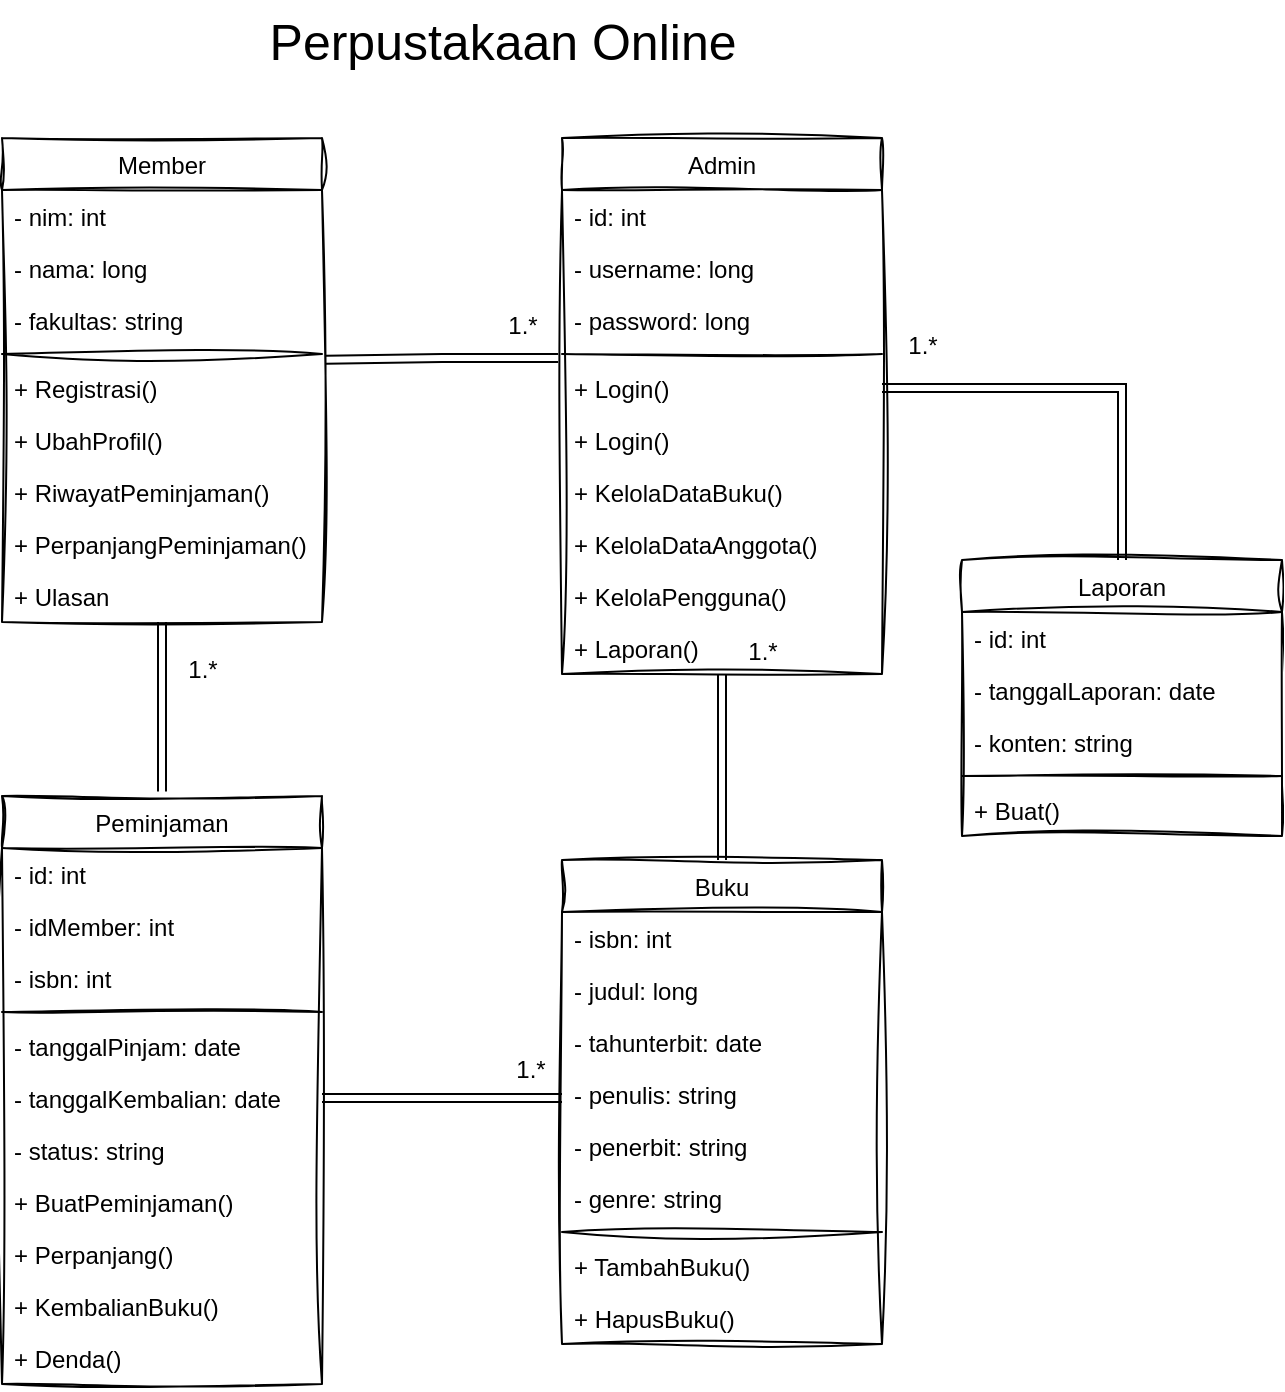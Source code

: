 <mxfile version="24.4.13" type="github">
  <diagram id="C5RBs43oDa-KdzZeNtuy" name="Page-1">
    <mxGraphModel dx="1226" dy="669" grid="1" gridSize="10" guides="1" tooltips="1" connect="1" arrows="1" fold="1" page="1" pageScale="1" pageWidth="827" pageHeight="1169" math="0" shadow="0">
      <root>
        <mxCell id="WIyWlLk6GJQsqaUBKTNV-0" />
        <mxCell id="WIyWlLk6GJQsqaUBKTNV-1" parent="WIyWlLk6GJQsqaUBKTNV-0" />
        <mxCell id="R5icSawyZnzho5_5f8JB-54" style="edgeStyle=orthogonalEdgeStyle;rounded=0;orthogonalLoop=1;jettySize=auto;html=1;entryX=0.5;entryY=0;entryDx=0;entryDy=0;shape=link;" edge="1" parent="WIyWlLk6GJQsqaUBKTNV-1" source="zkfFHV4jXpPFQw0GAbJ--0" target="R5icSawyZnzho5_5f8JB-31">
          <mxGeometry relative="1" as="geometry" />
        </mxCell>
        <mxCell id="zkfFHV4jXpPFQw0GAbJ--0" value="Member" style="swimlane;fontStyle=0;align=center;verticalAlign=top;childLayout=stackLayout;horizontal=1;startSize=26;horizontalStack=0;resizeParent=1;resizeLast=0;collapsible=1;marginBottom=0;rounded=0;shadow=0;strokeWidth=1;sketch=1;curveFitting=1;jiggle=2;" parent="WIyWlLk6GJQsqaUBKTNV-1" vertex="1">
          <mxGeometry x="150" y="159" width="160" height="242" as="geometry">
            <mxRectangle x="230" y="140" width="160" height="26" as="alternateBounds" />
          </mxGeometry>
        </mxCell>
        <mxCell id="zkfFHV4jXpPFQw0GAbJ--1" value="- nim: int" style="text;align=left;verticalAlign=top;spacingLeft=4;spacingRight=4;overflow=hidden;rotatable=0;points=[[0,0.5],[1,0.5]];portConstraint=eastwest;sketch=1;curveFitting=1;jiggle=2;" parent="zkfFHV4jXpPFQw0GAbJ--0" vertex="1">
          <mxGeometry y="26" width="160" height="26" as="geometry" />
        </mxCell>
        <mxCell id="zkfFHV4jXpPFQw0GAbJ--2" value="- nama: long" style="text;align=left;verticalAlign=top;spacingLeft=4;spacingRight=4;overflow=hidden;rotatable=0;points=[[0,0.5],[1,0.5]];portConstraint=eastwest;rounded=0;shadow=0;html=0;sketch=1;curveFitting=1;jiggle=2;" parent="zkfFHV4jXpPFQw0GAbJ--0" vertex="1">
          <mxGeometry y="52" width="160" height="26" as="geometry" />
        </mxCell>
        <mxCell id="zkfFHV4jXpPFQw0GAbJ--5" value="- fakultas: string" style="text;align=left;verticalAlign=top;spacingLeft=4;spacingRight=4;overflow=hidden;rotatable=0;points=[[0,0.5],[1,0.5]];portConstraint=eastwest;sketch=1;curveFitting=1;jiggle=2;" parent="zkfFHV4jXpPFQw0GAbJ--0" vertex="1">
          <mxGeometry y="78" width="160" height="26" as="geometry" />
        </mxCell>
        <mxCell id="zkfFHV4jXpPFQw0GAbJ--4" value="" style="line;html=1;strokeWidth=1;align=left;verticalAlign=middle;spacingTop=-1;spacingLeft=3;spacingRight=3;rotatable=0;labelPosition=right;points=[];portConstraint=eastwest;sketch=1;curveFitting=1;jiggle=2;" parent="zkfFHV4jXpPFQw0GAbJ--0" vertex="1">
          <mxGeometry y="104" width="160" height="8" as="geometry" />
        </mxCell>
        <mxCell id="R5icSawyZnzho5_5f8JB-7" value="+ Registrasi()" style="text;align=left;verticalAlign=top;spacingLeft=4;spacingRight=4;overflow=hidden;rotatable=0;points=[[0,0.5],[1,0.5]];portConstraint=eastwest;sketch=1;curveFitting=1;jiggle=2;" vertex="1" parent="zkfFHV4jXpPFQw0GAbJ--0">
          <mxGeometry y="112" width="160" height="26" as="geometry" />
        </mxCell>
        <mxCell id="R5icSawyZnzho5_5f8JB-8" value="+ UbahProfil()" style="text;align=left;verticalAlign=top;spacingLeft=4;spacingRight=4;overflow=hidden;rotatable=0;points=[[0,0.5],[1,0.5]];portConstraint=eastwest;rounded=0;shadow=0;html=0;sketch=1;curveFitting=1;jiggle=2;" vertex="1" parent="zkfFHV4jXpPFQw0GAbJ--0">
          <mxGeometry y="138" width="160" height="26" as="geometry" />
        </mxCell>
        <mxCell id="R5icSawyZnzho5_5f8JB-9" value="+ RiwayatPeminjaman()" style="text;align=left;verticalAlign=top;spacingLeft=4;spacingRight=4;overflow=hidden;rotatable=0;points=[[0,0.5],[1,0.5]];portConstraint=eastwest;rounded=0;shadow=0;html=0;sketch=1;curveFitting=1;jiggle=2;" vertex="1" parent="zkfFHV4jXpPFQw0GAbJ--0">
          <mxGeometry y="164" width="160" height="26" as="geometry" />
        </mxCell>
        <mxCell id="R5icSawyZnzho5_5f8JB-13" value="+ PerpanjangPeminjaman()" style="text;align=left;verticalAlign=top;spacingLeft=4;spacingRight=4;overflow=hidden;rotatable=0;points=[[0,0.5],[1,0.5]];portConstraint=eastwest;rounded=0;shadow=0;html=0;sketch=1;curveFitting=1;jiggle=2;" vertex="1" parent="zkfFHV4jXpPFQw0GAbJ--0">
          <mxGeometry y="190" width="160" height="26" as="geometry" />
        </mxCell>
        <mxCell id="R5icSawyZnzho5_5f8JB-14" value="+ Ulasan" style="text;align=left;verticalAlign=top;spacingLeft=4;spacingRight=4;overflow=hidden;rotatable=0;points=[[0,0.5],[1,0.5]];portConstraint=eastwest;rounded=0;shadow=0;html=0;sketch=1;curveFitting=1;jiggle=2;" vertex="1" parent="zkfFHV4jXpPFQw0GAbJ--0">
          <mxGeometry y="216" width="160" height="26" as="geometry" />
        </mxCell>
        <mxCell id="Qr5oubj7awwsUT29AdSf-0" value="&lt;font size=&quot;1&quot; style=&quot;&quot;&gt;&lt;span style=&quot;font-size: 25px;&quot;&gt;Perpustakaan Online&lt;/span&gt;&lt;/font&gt;" style="text;html=1;align=center;verticalAlign=middle;resizable=0;points=[];autosize=1;strokeColor=none;fillColor=none;strokeWidth=3;" parent="WIyWlLk6GJQsqaUBKTNV-1" vertex="1">
          <mxGeometry x="270" y="90" width="260" height="40" as="geometry" />
        </mxCell>
        <mxCell id="R5icSawyZnzho5_5f8JB-0" value="Buku" style="swimlane;fontStyle=0;align=center;verticalAlign=top;childLayout=stackLayout;horizontal=1;startSize=26;horizontalStack=0;resizeParent=1;resizeLast=0;collapsible=1;marginBottom=0;rounded=0;shadow=0;strokeWidth=1;sketch=1;curveFitting=1;jiggle=2;" vertex="1" parent="WIyWlLk6GJQsqaUBKTNV-1">
          <mxGeometry x="430" y="520" width="160" height="242" as="geometry">
            <mxRectangle x="230" y="140" width="160" height="26" as="alternateBounds" />
          </mxGeometry>
        </mxCell>
        <mxCell id="R5icSawyZnzho5_5f8JB-1" value="- isbn: int" style="text;align=left;verticalAlign=top;spacingLeft=4;spacingRight=4;overflow=hidden;rotatable=0;points=[[0,0.5],[1,0.5]];portConstraint=eastwest;sketch=1;curveFitting=1;jiggle=2;" vertex="1" parent="R5icSawyZnzho5_5f8JB-0">
          <mxGeometry y="26" width="160" height="26" as="geometry" />
        </mxCell>
        <mxCell id="R5icSawyZnzho5_5f8JB-2" value="- judul: long" style="text;align=left;verticalAlign=top;spacingLeft=4;spacingRight=4;overflow=hidden;rotatable=0;points=[[0,0.5],[1,0.5]];portConstraint=eastwest;rounded=0;shadow=0;html=0;sketch=1;curveFitting=1;jiggle=2;" vertex="1" parent="R5icSawyZnzho5_5f8JB-0">
          <mxGeometry y="52" width="160" height="26" as="geometry" />
        </mxCell>
        <mxCell id="R5icSawyZnzho5_5f8JB-52" value="- tahunterbit: date" style="text;align=left;verticalAlign=top;spacingLeft=4;spacingRight=4;overflow=hidden;rotatable=0;points=[[0,0.5],[1,0.5]];portConstraint=eastwest;rounded=0;shadow=0;html=0;sketch=1;curveFitting=1;jiggle=2;" vertex="1" parent="R5icSawyZnzho5_5f8JB-0">
          <mxGeometry y="78" width="160" height="26" as="geometry" />
        </mxCell>
        <mxCell id="R5icSawyZnzho5_5f8JB-53" value="- penulis: string" style="text;align=left;verticalAlign=top;spacingLeft=4;spacingRight=4;overflow=hidden;rotatable=0;points=[[0,0.5],[1,0.5]];portConstraint=eastwest;rounded=0;shadow=0;html=0;sketch=1;curveFitting=1;jiggle=2;" vertex="1" parent="R5icSawyZnzho5_5f8JB-0">
          <mxGeometry y="104" width="160" height="26" as="geometry" />
        </mxCell>
        <mxCell id="R5icSawyZnzho5_5f8JB-3" value="- penerbit: string" style="text;align=left;verticalAlign=top;spacingLeft=4;spacingRight=4;overflow=hidden;rotatable=0;points=[[0,0.5],[1,0.5]];portConstraint=eastwest;rounded=0;shadow=0;html=0;sketch=1;curveFitting=1;jiggle=2;" vertex="1" parent="R5icSawyZnzho5_5f8JB-0">
          <mxGeometry y="130" width="160" height="26" as="geometry" />
        </mxCell>
        <mxCell id="R5icSawyZnzho5_5f8JB-5" value="- genre: string" style="text;align=left;verticalAlign=top;spacingLeft=4;spacingRight=4;overflow=hidden;rotatable=0;points=[[0,0.5],[1,0.5]];portConstraint=eastwest;sketch=1;curveFitting=1;jiggle=2;" vertex="1" parent="R5icSawyZnzho5_5f8JB-0">
          <mxGeometry y="156" width="160" height="26" as="geometry" />
        </mxCell>
        <mxCell id="R5icSawyZnzho5_5f8JB-4" value="" style="line;html=1;strokeWidth=1;align=left;verticalAlign=middle;spacingTop=-1;spacingLeft=3;spacingRight=3;rotatable=0;labelPosition=right;points=[];portConstraint=eastwest;sketch=1;curveFitting=1;jiggle=2;" vertex="1" parent="R5icSawyZnzho5_5f8JB-0">
          <mxGeometry y="182" width="160" height="8" as="geometry" />
        </mxCell>
        <mxCell id="R5icSawyZnzho5_5f8JB-10" value="+ TambahBuku()" style="text;align=left;verticalAlign=top;spacingLeft=4;spacingRight=4;overflow=hidden;rotatable=0;points=[[0,0.5],[1,0.5]];portConstraint=eastwest;rounded=0;shadow=0;html=0;sketch=1;curveFitting=1;jiggle=2;" vertex="1" parent="R5icSawyZnzho5_5f8JB-0">
          <mxGeometry y="190" width="160" height="26" as="geometry" />
        </mxCell>
        <mxCell id="R5icSawyZnzho5_5f8JB-65" value="+ HapusBuku()" style="text;align=left;verticalAlign=top;spacingLeft=4;spacingRight=4;overflow=hidden;rotatable=0;points=[[0,0.5],[1,0.5]];portConstraint=eastwest;rounded=0;shadow=0;html=0;sketch=1;curveFitting=1;jiggle=2;" vertex="1" parent="R5icSawyZnzho5_5f8JB-0">
          <mxGeometry y="216" width="160" height="26" as="geometry" />
        </mxCell>
        <mxCell id="R5icSawyZnzho5_5f8JB-16" value="1.*" style="text;html=1;align=center;verticalAlign=middle;resizable=0;points=[];autosize=1;strokeColor=none;fillColor=none;" vertex="1" parent="WIyWlLk6GJQsqaUBKTNV-1">
          <mxGeometry x="230" y="410" width="40" height="30" as="geometry" />
        </mxCell>
        <mxCell id="R5icSawyZnzho5_5f8JB-51" style="edgeStyle=orthogonalEdgeStyle;rounded=0;orthogonalLoop=1;jettySize=auto;html=1;entryX=0.5;entryY=0;entryDx=0;entryDy=0;shape=link;" edge="1" parent="WIyWlLk6GJQsqaUBKTNV-1" source="R5icSawyZnzho5_5f8JB-18" target="R5icSawyZnzho5_5f8JB-0">
          <mxGeometry relative="1" as="geometry" />
        </mxCell>
        <mxCell id="R5icSawyZnzho5_5f8JB-18" value="Admin" style="swimlane;fontStyle=0;align=center;verticalAlign=top;childLayout=stackLayout;horizontal=1;startSize=26;horizontalStack=0;resizeParent=1;resizeLast=0;collapsible=1;marginBottom=0;rounded=0;shadow=0;strokeWidth=1;sketch=1;curveFitting=1;jiggle=2;" vertex="1" parent="WIyWlLk6GJQsqaUBKTNV-1">
          <mxGeometry x="430" y="159" width="160" height="268" as="geometry">
            <mxRectangle x="230" y="140" width="160" height="26" as="alternateBounds" />
          </mxGeometry>
        </mxCell>
        <mxCell id="R5icSawyZnzho5_5f8JB-19" value="- id: int" style="text;align=left;verticalAlign=top;spacingLeft=4;spacingRight=4;overflow=hidden;rotatable=0;points=[[0,0.5],[1,0.5]];portConstraint=eastwest;sketch=1;curveFitting=1;jiggle=2;" vertex="1" parent="R5icSawyZnzho5_5f8JB-18">
          <mxGeometry y="26" width="160" height="26" as="geometry" />
        </mxCell>
        <mxCell id="R5icSawyZnzho5_5f8JB-20" value="- username: long" style="text;align=left;verticalAlign=top;spacingLeft=4;spacingRight=4;overflow=hidden;rotatable=0;points=[[0,0.5],[1,0.5]];portConstraint=eastwest;rounded=0;shadow=0;html=0;sketch=1;curveFitting=1;jiggle=2;" vertex="1" parent="R5icSawyZnzho5_5f8JB-18">
          <mxGeometry y="52" width="160" height="26" as="geometry" />
        </mxCell>
        <mxCell id="R5icSawyZnzho5_5f8JB-21" value="- password: long" style="text;align=left;verticalAlign=top;spacingLeft=4;spacingRight=4;overflow=hidden;rotatable=0;points=[[0,0.5],[1,0.5]];portConstraint=eastwest;rounded=0;shadow=0;html=0;sketch=1;curveFitting=1;jiggle=2;" vertex="1" parent="R5icSawyZnzho5_5f8JB-18">
          <mxGeometry y="78" width="160" height="26" as="geometry" />
        </mxCell>
        <mxCell id="R5icSawyZnzho5_5f8JB-23" value="" style="line;html=1;strokeWidth=1;align=left;verticalAlign=middle;spacingTop=-1;spacingLeft=3;spacingRight=3;rotatable=0;labelPosition=right;points=[];portConstraint=eastwest;sketch=1;curveFitting=1;jiggle=2;" vertex="1" parent="R5icSawyZnzho5_5f8JB-18">
          <mxGeometry y="104" width="160" height="8" as="geometry" />
        </mxCell>
        <mxCell id="R5icSawyZnzho5_5f8JB-22" value="+ Login()" style="text;align=left;verticalAlign=top;spacingLeft=4;spacingRight=4;overflow=hidden;rotatable=0;points=[[0,0.5],[1,0.5]];portConstraint=eastwest;sketch=1;curveFitting=1;jiggle=2;" vertex="1" parent="R5icSawyZnzho5_5f8JB-18">
          <mxGeometry y="112" width="160" height="26" as="geometry" />
        </mxCell>
        <mxCell id="R5icSawyZnzho5_5f8JB-77" value="+ Login()" style="text;align=left;verticalAlign=top;spacingLeft=4;spacingRight=4;overflow=hidden;rotatable=0;points=[[0,0.5],[1,0.5]];portConstraint=eastwest;sketch=1;curveFitting=1;jiggle=2;" vertex="1" parent="R5icSawyZnzho5_5f8JB-18">
          <mxGeometry y="138" width="160" height="26" as="geometry" />
        </mxCell>
        <mxCell id="R5icSawyZnzho5_5f8JB-24" value="+ KelolaDataBuku()" style="text;align=left;verticalAlign=top;spacingLeft=4;spacingRight=4;overflow=hidden;rotatable=0;points=[[0,0.5],[1,0.5]];portConstraint=eastwest;rounded=0;shadow=0;html=0;sketch=1;curveFitting=1;jiggle=2;" vertex="1" parent="R5icSawyZnzho5_5f8JB-18">
          <mxGeometry y="164" width="160" height="26" as="geometry" />
        </mxCell>
        <mxCell id="R5icSawyZnzho5_5f8JB-25" value="+ KelolaDataAnggota()" style="text;align=left;verticalAlign=top;spacingLeft=4;spacingRight=4;overflow=hidden;rotatable=0;points=[[0,0.5],[1,0.5]];portConstraint=eastwest;rounded=0;shadow=0;html=0;sketch=1;curveFitting=1;jiggle=2;" vertex="1" parent="R5icSawyZnzho5_5f8JB-18">
          <mxGeometry y="190" width="160" height="26" as="geometry" />
        </mxCell>
        <mxCell id="R5icSawyZnzho5_5f8JB-26" value="+ KelolaPengguna()" style="text;align=left;verticalAlign=top;spacingLeft=4;spacingRight=4;overflow=hidden;rotatable=0;points=[[0,0.5],[1,0.5]];portConstraint=eastwest;rounded=0;shadow=0;html=0;sketch=1;curveFitting=1;jiggle=2;" vertex="1" parent="R5icSawyZnzho5_5f8JB-18">
          <mxGeometry y="216" width="160" height="26" as="geometry" />
        </mxCell>
        <mxCell id="R5icSawyZnzho5_5f8JB-27" value="+ Laporan()" style="text;align=left;verticalAlign=top;spacingLeft=4;spacingRight=4;overflow=hidden;rotatable=0;points=[[0,0.5],[1,0.5]];portConstraint=eastwest;rounded=0;shadow=0;html=0;sketch=1;curveFitting=1;jiggle=2;" vertex="1" parent="R5icSawyZnzho5_5f8JB-18">
          <mxGeometry y="242" width="160" height="26" as="geometry" />
        </mxCell>
        <mxCell id="R5icSawyZnzho5_5f8JB-31" value="Peminjaman" style="swimlane;fontStyle=0;align=center;verticalAlign=top;childLayout=stackLayout;horizontal=1;startSize=26;horizontalStack=0;resizeParent=1;resizeLast=0;collapsible=1;marginBottom=0;rounded=0;shadow=0;strokeWidth=1;sketch=1;curveFitting=1;jiggle=2;" vertex="1" parent="WIyWlLk6GJQsqaUBKTNV-1">
          <mxGeometry x="150" y="488" width="160" height="294" as="geometry">
            <mxRectangle x="230" y="140" width="160" height="26" as="alternateBounds" />
          </mxGeometry>
        </mxCell>
        <mxCell id="R5icSawyZnzho5_5f8JB-32" value="- id: int" style="text;align=left;verticalAlign=top;spacingLeft=4;spacingRight=4;overflow=hidden;rotatable=0;points=[[0,0.5],[1,0.5]];portConstraint=eastwest;sketch=1;curveFitting=1;jiggle=2;" vertex="1" parent="R5icSawyZnzho5_5f8JB-31">
          <mxGeometry y="26" width="160" height="26" as="geometry" />
        </mxCell>
        <mxCell id="R5icSawyZnzho5_5f8JB-33" value="- idMember: int" style="text;align=left;verticalAlign=top;spacingLeft=4;spacingRight=4;overflow=hidden;rotatable=0;points=[[0,0.5],[1,0.5]];portConstraint=eastwest;rounded=0;shadow=0;html=0;sketch=1;curveFitting=1;jiggle=2;" vertex="1" parent="R5icSawyZnzho5_5f8JB-31">
          <mxGeometry y="52" width="160" height="26" as="geometry" />
        </mxCell>
        <mxCell id="R5icSawyZnzho5_5f8JB-34" value="- isbn: int" style="text;align=left;verticalAlign=top;spacingLeft=4;spacingRight=4;overflow=hidden;rotatable=0;points=[[0,0.5],[1,0.5]];portConstraint=eastwest;rounded=0;shadow=0;html=0;sketch=1;curveFitting=1;jiggle=2;" vertex="1" parent="R5icSawyZnzho5_5f8JB-31">
          <mxGeometry y="78" width="160" height="26" as="geometry" />
        </mxCell>
        <mxCell id="R5icSawyZnzho5_5f8JB-36" value="" style="line;html=1;strokeWidth=1;align=left;verticalAlign=middle;spacingTop=-1;spacingLeft=3;spacingRight=3;rotatable=0;labelPosition=right;points=[];portConstraint=eastwest;sketch=1;curveFitting=1;jiggle=2;" vertex="1" parent="R5icSawyZnzho5_5f8JB-31">
          <mxGeometry y="104" width="160" height="8" as="geometry" />
        </mxCell>
        <mxCell id="R5icSawyZnzho5_5f8JB-37" value="- tanggalPinjam: date" style="text;align=left;verticalAlign=top;spacingLeft=4;spacingRight=4;overflow=hidden;rotatable=0;points=[[0,0.5],[1,0.5]];portConstraint=eastwest;rounded=0;shadow=0;html=0;sketch=1;curveFitting=1;jiggle=2;" vertex="1" parent="R5icSawyZnzho5_5f8JB-31">
          <mxGeometry y="112" width="160" height="26" as="geometry" />
        </mxCell>
        <mxCell id="R5icSawyZnzho5_5f8JB-48" style="edgeStyle=orthogonalEdgeStyle;rounded=0;orthogonalLoop=1;jettySize=auto;html=1;shape=link;" edge="1" parent="R5icSawyZnzho5_5f8JB-31" source="R5icSawyZnzho5_5f8JB-39">
          <mxGeometry relative="1" as="geometry">
            <mxPoint x="280" y="151" as="targetPoint" />
          </mxGeometry>
        </mxCell>
        <mxCell id="R5icSawyZnzho5_5f8JB-39" value="- tanggalKembalian: date" style="text;align=left;verticalAlign=top;spacingLeft=4;spacingRight=4;overflow=hidden;rotatable=0;points=[[0,0.5],[1,0.5]];portConstraint=eastwest;rounded=0;shadow=0;html=0;sketch=1;curveFitting=1;jiggle=2;" vertex="1" parent="R5icSawyZnzho5_5f8JB-31">
          <mxGeometry y="138" width="160" height="26" as="geometry" />
        </mxCell>
        <mxCell id="R5icSawyZnzho5_5f8JB-40" value="- status: string" style="text;align=left;verticalAlign=top;spacingLeft=4;spacingRight=4;overflow=hidden;rotatable=0;points=[[0,0.5],[1,0.5]];portConstraint=eastwest;rounded=0;shadow=0;html=0;sketch=1;curveFitting=1;jiggle=2;" vertex="1" parent="R5icSawyZnzho5_5f8JB-31">
          <mxGeometry y="164" width="160" height="26" as="geometry" />
        </mxCell>
        <mxCell id="R5icSawyZnzho5_5f8JB-41" value="+ BuatPeminjaman()" style="text;align=left;verticalAlign=top;spacingLeft=4;spacingRight=4;overflow=hidden;rotatable=0;points=[[0,0.5],[1,0.5]];portConstraint=eastwest;rounded=0;shadow=0;html=0;sketch=1;curveFitting=1;jiggle=2;" vertex="1" parent="R5icSawyZnzho5_5f8JB-31">
          <mxGeometry y="190" width="160" height="26" as="geometry" />
        </mxCell>
        <mxCell id="R5icSawyZnzho5_5f8JB-43" value="+ Perpanjang()" style="text;align=left;verticalAlign=top;spacingLeft=4;spacingRight=4;overflow=hidden;rotatable=0;points=[[0,0.5],[1,0.5]];portConstraint=eastwest;rounded=0;shadow=0;html=0;sketch=1;curveFitting=1;jiggle=2;" vertex="1" parent="R5icSawyZnzho5_5f8JB-31">
          <mxGeometry y="216" width="160" height="26" as="geometry" />
        </mxCell>
        <mxCell id="R5icSawyZnzho5_5f8JB-44" value="+ KembalianBuku()" style="text;align=left;verticalAlign=top;spacingLeft=4;spacingRight=4;overflow=hidden;rotatable=0;points=[[0,0.5],[1,0.5]];portConstraint=eastwest;rounded=0;shadow=0;html=0;sketch=1;curveFitting=1;jiggle=2;" vertex="1" parent="R5icSawyZnzho5_5f8JB-31">
          <mxGeometry y="242" width="160" height="26" as="geometry" />
        </mxCell>
        <mxCell id="R5icSawyZnzho5_5f8JB-45" value="+ Denda()" style="text;align=left;verticalAlign=top;spacingLeft=4;spacingRight=4;overflow=hidden;rotatable=0;points=[[0,0.5],[1,0.5]];portConstraint=eastwest;rounded=0;shadow=0;html=0;sketch=1;curveFitting=1;jiggle=2;" vertex="1" parent="R5icSawyZnzho5_5f8JB-31">
          <mxGeometry y="268" width="160" height="26" as="geometry" />
        </mxCell>
        <mxCell id="R5icSawyZnzho5_5f8JB-38" value="1.*" style="text;html=1;align=center;verticalAlign=middle;resizable=0;points=[];autosize=1;strokeColor=none;fillColor=none;" vertex="1" parent="WIyWlLk6GJQsqaUBKTNV-1">
          <mxGeometry x="510" y="401" width="40" height="30" as="geometry" />
        </mxCell>
        <mxCell id="R5icSawyZnzho5_5f8JB-50" style="edgeStyle=orthogonalEdgeStyle;rounded=0;orthogonalLoop=1;jettySize=auto;html=1;entryX=1.012;entryY=-0.045;entryDx=0;entryDy=0;entryPerimeter=0;exitX=-0.012;exitY=-0.077;exitDx=0;exitDy=0;exitPerimeter=0;shape=link;" edge="1" parent="WIyWlLk6GJQsqaUBKTNV-1" source="R5icSawyZnzho5_5f8JB-22" target="R5icSawyZnzho5_5f8JB-7">
          <mxGeometry relative="1" as="geometry" />
        </mxCell>
        <mxCell id="R5icSawyZnzho5_5f8JB-55" value="1.*" style="text;html=1;align=center;verticalAlign=middle;resizable=0;points=[];autosize=1;strokeColor=none;fillColor=none;" vertex="1" parent="WIyWlLk6GJQsqaUBKTNV-1">
          <mxGeometry x="394" y="610" width="40" height="30" as="geometry" />
        </mxCell>
        <mxCell id="R5icSawyZnzho5_5f8JB-67" value="Laporan" style="swimlane;fontStyle=0;align=center;verticalAlign=top;childLayout=stackLayout;horizontal=1;startSize=26;horizontalStack=0;resizeParent=1;resizeLast=0;collapsible=1;marginBottom=0;rounded=0;shadow=0;strokeWidth=1;sketch=1;curveFitting=1;jiggle=2;" vertex="1" parent="WIyWlLk6GJQsqaUBKTNV-1">
          <mxGeometry x="630" y="370" width="160" height="138" as="geometry">
            <mxRectangle x="230" y="140" width="160" height="26" as="alternateBounds" />
          </mxGeometry>
        </mxCell>
        <mxCell id="R5icSawyZnzho5_5f8JB-68" value="- id: int" style="text;align=left;verticalAlign=top;spacingLeft=4;spacingRight=4;overflow=hidden;rotatable=0;points=[[0,0.5],[1,0.5]];portConstraint=eastwest;sketch=1;curveFitting=1;jiggle=2;" vertex="1" parent="R5icSawyZnzho5_5f8JB-67">
          <mxGeometry y="26" width="160" height="26" as="geometry" />
        </mxCell>
        <mxCell id="R5icSawyZnzho5_5f8JB-69" value="- tanggalLaporan: date" style="text;align=left;verticalAlign=top;spacingLeft=4;spacingRight=4;overflow=hidden;rotatable=0;points=[[0,0.5],[1,0.5]];portConstraint=eastwest;rounded=0;shadow=0;html=0;sketch=1;curveFitting=1;jiggle=2;" vertex="1" parent="R5icSawyZnzho5_5f8JB-67">
          <mxGeometry y="52" width="160" height="26" as="geometry" />
        </mxCell>
        <mxCell id="R5icSawyZnzho5_5f8JB-70" value="- konten: string" style="text;align=left;verticalAlign=top;spacingLeft=4;spacingRight=4;overflow=hidden;rotatable=0;points=[[0,0.5],[1,0.5]];portConstraint=eastwest;sketch=1;curveFitting=1;jiggle=2;" vertex="1" parent="R5icSawyZnzho5_5f8JB-67">
          <mxGeometry y="78" width="160" height="26" as="geometry" />
        </mxCell>
        <mxCell id="R5icSawyZnzho5_5f8JB-81" value="" style="line;html=1;strokeWidth=1;align=left;verticalAlign=middle;spacingTop=-1;spacingLeft=3;spacingRight=3;rotatable=0;labelPosition=right;points=[];portConstraint=eastwest;sketch=1;curveFitting=1;jiggle=2;" vertex="1" parent="R5icSawyZnzho5_5f8JB-67">
          <mxGeometry y="104" width="160" height="8" as="geometry" />
        </mxCell>
        <mxCell id="R5icSawyZnzho5_5f8JB-80" value="+ Buat()" style="text;align=left;verticalAlign=top;spacingLeft=4;spacingRight=4;overflow=hidden;rotatable=0;points=[[0,0.5],[1,0.5]];portConstraint=eastwest;sketch=1;curveFitting=1;jiggle=2;" vertex="1" parent="R5icSawyZnzho5_5f8JB-67">
          <mxGeometry y="112" width="160" height="26" as="geometry" />
        </mxCell>
        <mxCell id="R5icSawyZnzho5_5f8JB-78" style="edgeStyle=orthogonalEdgeStyle;rounded=0;orthogonalLoop=1;jettySize=auto;html=1;entryX=0.5;entryY=0;entryDx=0;entryDy=0;shape=link;" edge="1" parent="WIyWlLk6GJQsqaUBKTNV-1" source="R5icSawyZnzho5_5f8JB-22" target="R5icSawyZnzho5_5f8JB-67">
          <mxGeometry relative="1" as="geometry" />
        </mxCell>
        <mxCell id="R5icSawyZnzho5_5f8JB-82" value="1.*" style="text;html=1;align=center;verticalAlign=middle;resizable=0;points=[];autosize=1;strokeColor=none;fillColor=none;" vertex="1" parent="WIyWlLk6GJQsqaUBKTNV-1">
          <mxGeometry x="590" y="248" width="40" height="30" as="geometry" />
        </mxCell>
        <mxCell id="R5icSawyZnzho5_5f8JB-84" value="1.*" style="text;html=1;align=center;verticalAlign=middle;resizable=0;points=[];autosize=1;strokeColor=none;fillColor=none;" vertex="1" parent="WIyWlLk6GJQsqaUBKTNV-1">
          <mxGeometry x="390" y="238" width="40" height="30" as="geometry" />
        </mxCell>
      </root>
    </mxGraphModel>
  </diagram>
</mxfile>
